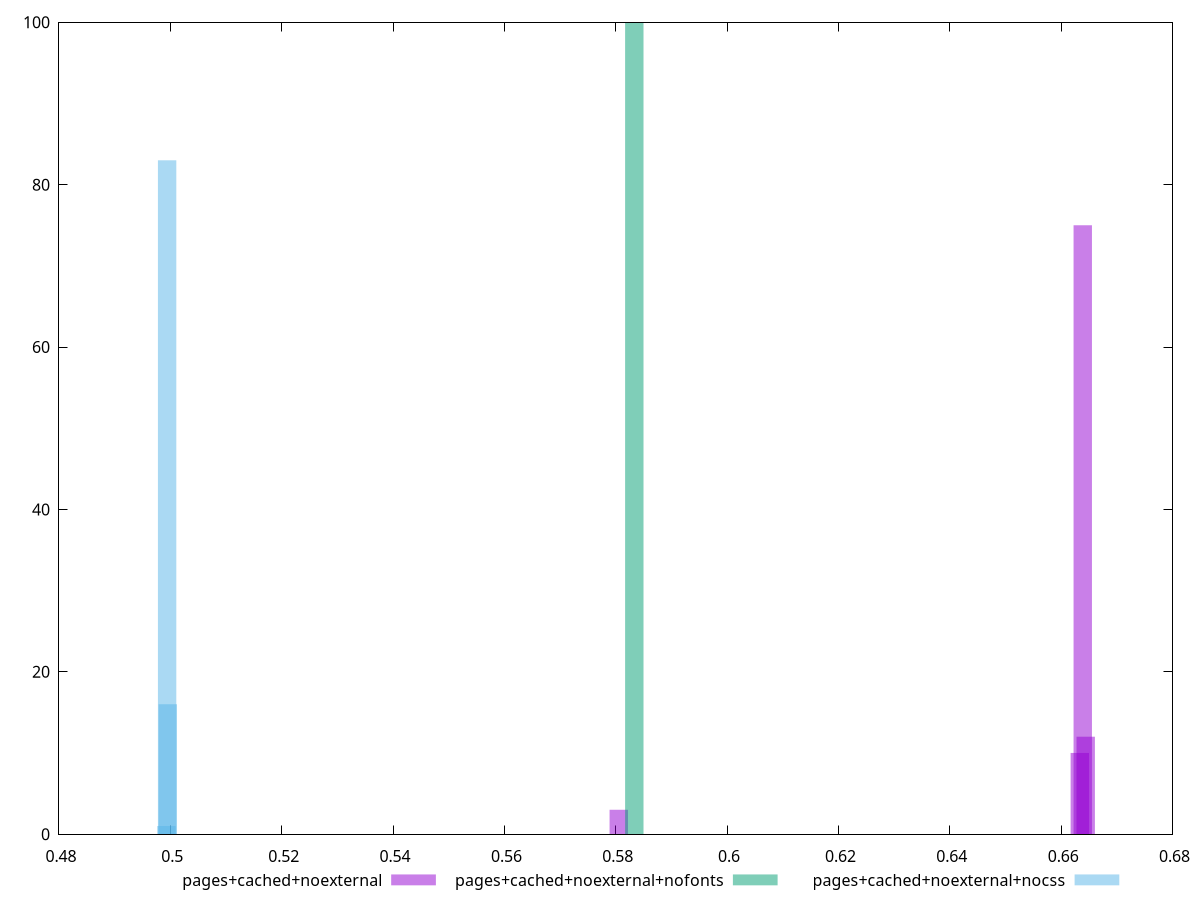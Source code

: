 $_pagesCachedNoexternal <<EOF
0.663351037161853 10
0.6638807292330496 75
0.580542510031454 3
0.6644104213042462 12
EOF
$_pagesCachedNoexternalNofonts <<EOF
0.5833333333333333 100
EOF
$_pagesCachedNoexternalNocss <<EOF
0.499419192240193 83
0.49953923050295956 16
0.49929915397742647 1
EOF
set key outside below
set terminal pngcairo
set output "report_00005_2020-11-02T22-26-11.212Z/uses-rel-preload/uses-rel-preload_pages+cached+noexternal_pages+cached+noexternal+nofonts_pages+cached+noexternal+nocss+hist.png"
set boxwidth 0.003302225346536395
set style fill transparent solid 0.5 noborder
set yrange [0:100]
plot $_pagesCachedNoexternal title "pages+cached+noexternal" with boxes ,$_pagesCachedNoexternalNofonts title "pages+cached+noexternal+nofonts" with boxes ,$_pagesCachedNoexternalNocss title "pages+cached+noexternal+nocss" with boxes ,